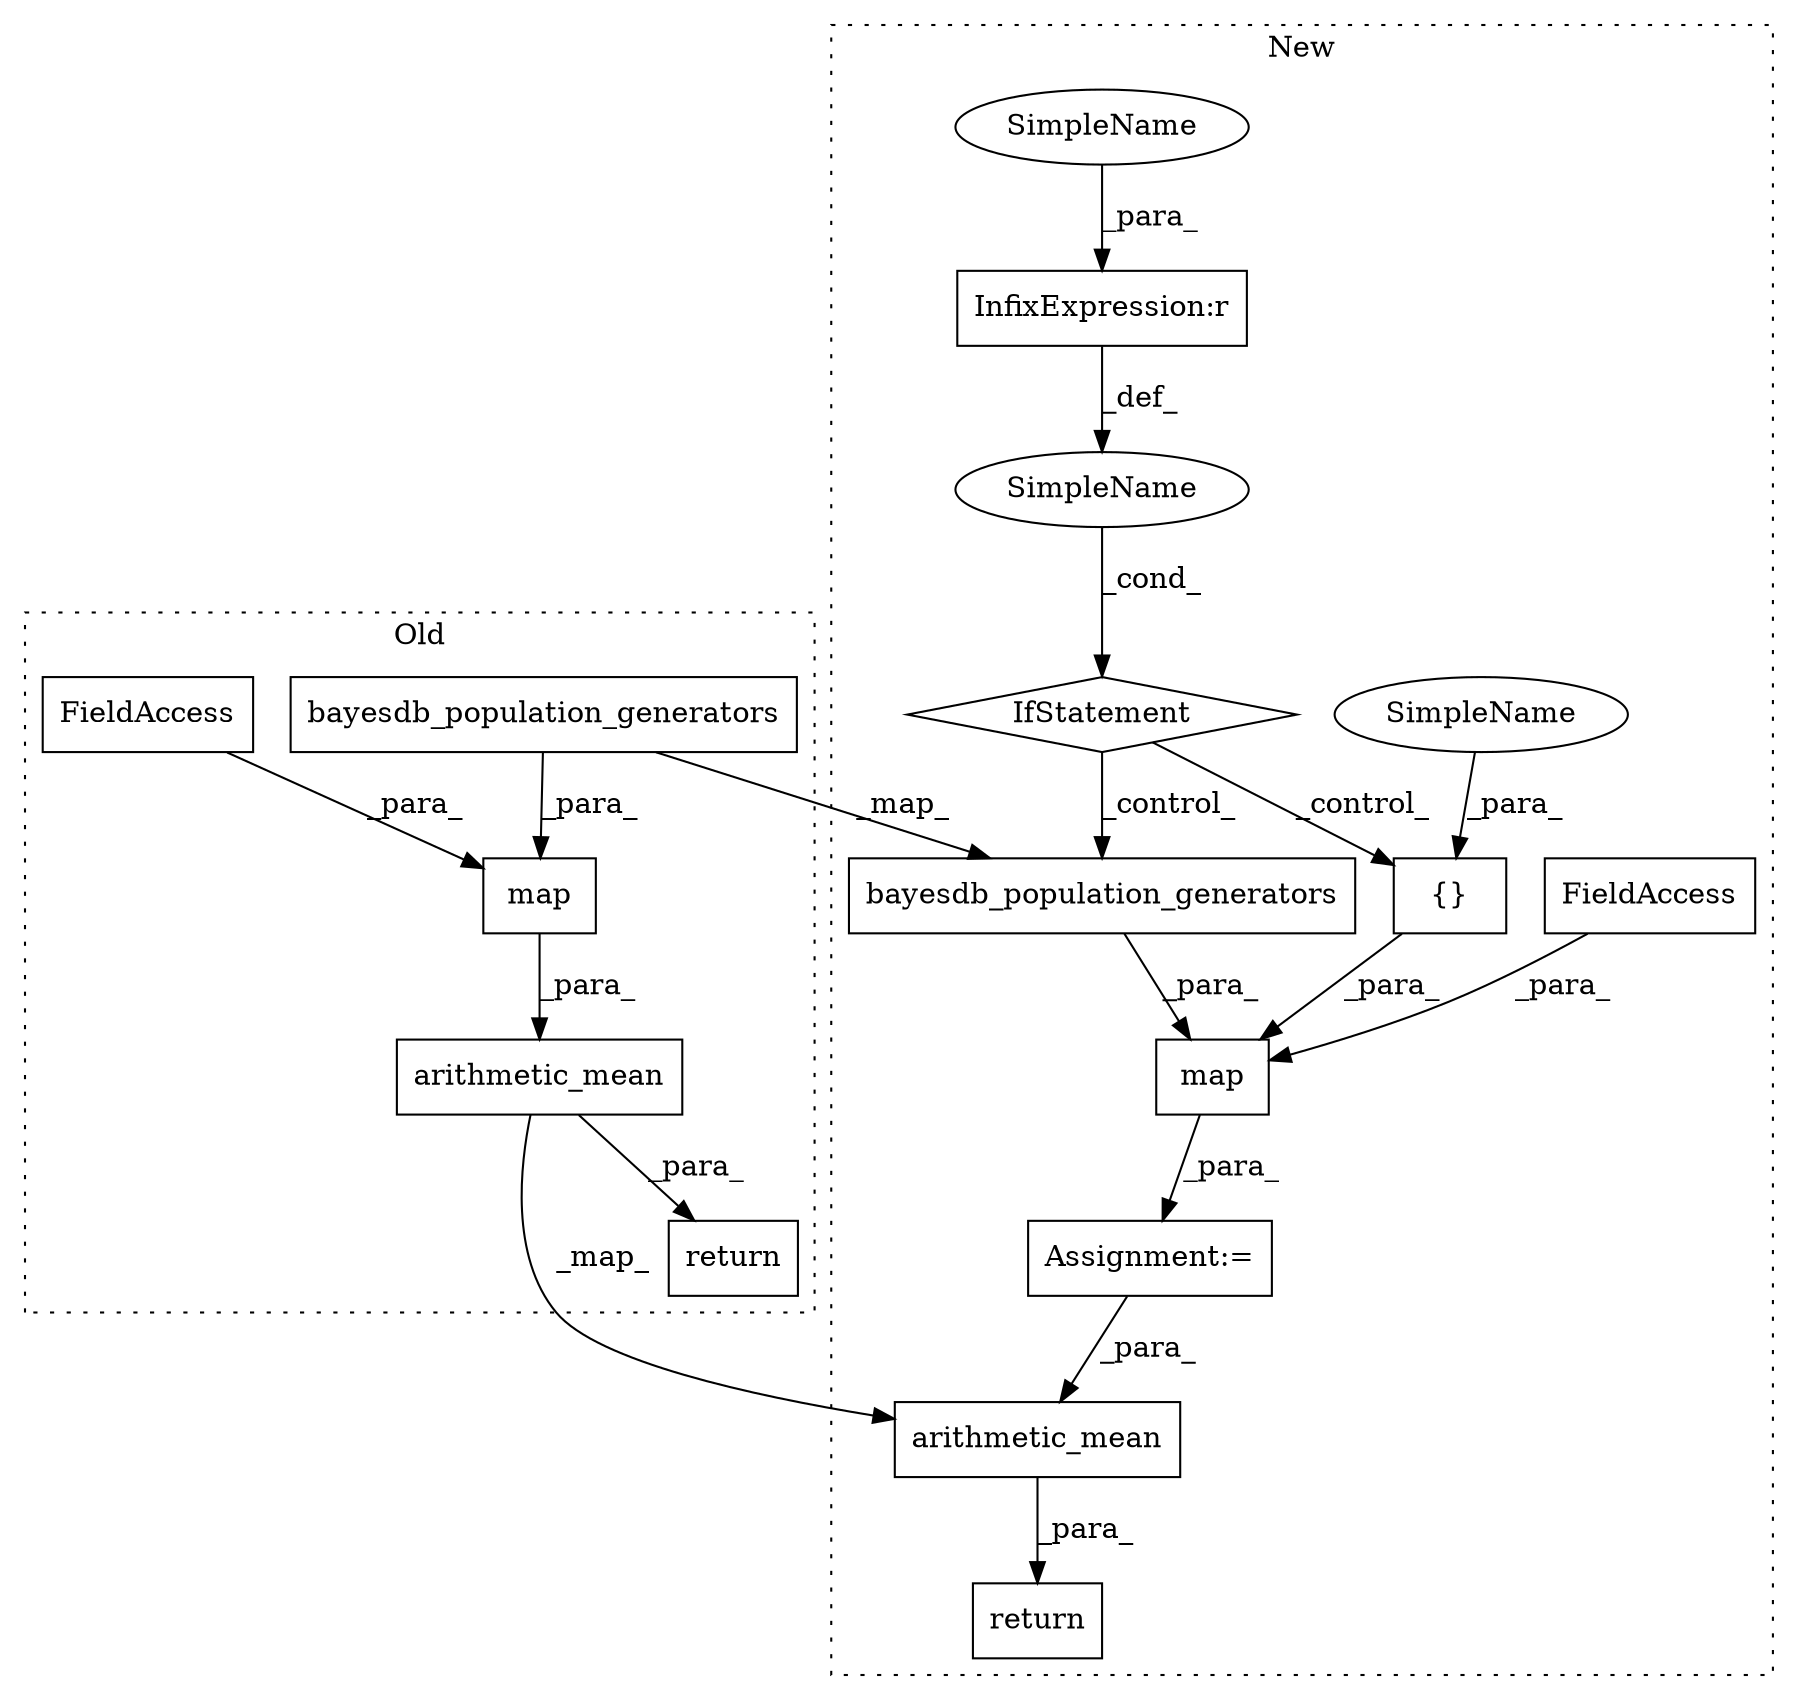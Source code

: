 digraph G {
subgraph cluster0 {
1 [label="bayesdb_population_generators" a="32" s="12002,12049" l="30,1" shape="box"];
8 [label="map" a="32" s="11965,12050" l="4,1" shape="box"];
9 [label="FieldAccess" a="22" s="11969" l="17" shape="box"];
13 [label="arithmetic_mean" a="32" s="11949,12051" l="16,1" shape="box"];
14 [label="return" a="41" s="11926" l="7" shape="box"];
label = "Old";
style="dotted";
}
subgraph cluster1 {
2 [label="bayesdb_population_generators" a="32" s="12138,12185" l="30,1" shape="box"];
3 [label="Assignment:=" a="7" s="12201" l="1" shape="box"];
4 [label="{}" a="4" s="12106,12119" l="1,1" shape="box"];
5 [label="InfixExpression:r" a="27" s="12085" l="4" shape="box"];
6 [label="IfStatement" a="25" s="12094" l="3" shape="diamond"];
7 [label="SimpleName" a="42" s="" l="" shape="ellipse"];
10 [label="map" a="32" s="12202,12237" l="4,1" shape="box"];
11 [label="FieldAccess" a="22" s="12206" l="17" shape="box"];
12 [label="arithmetic_mean" a="32" s="12267,12291" l="16,1" shape="box"];
15 [label="return" a="41" s="12244" l="7" shape="box"];
16 [label="SimpleName" a="42" s="12107" l="12" shape="ellipse"];
17 [label="SimpleName" a="42" s="12073" l="12" shape="ellipse"];
label = "New";
style="dotted";
}
1 -> 2 [label="_map_"];
1 -> 8 [label="_para_"];
2 -> 10 [label="_para_"];
3 -> 12 [label="_para_"];
4 -> 10 [label="_para_"];
5 -> 7 [label="_def_"];
6 -> 2 [label="_control_"];
6 -> 4 [label="_control_"];
7 -> 6 [label="_cond_"];
8 -> 13 [label="_para_"];
9 -> 8 [label="_para_"];
10 -> 3 [label="_para_"];
11 -> 10 [label="_para_"];
12 -> 15 [label="_para_"];
13 -> 12 [label="_map_"];
13 -> 14 [label="_para_"];
16 -> 4 [label="_para_"];
17 -> 5 [label="_para_"];
}
